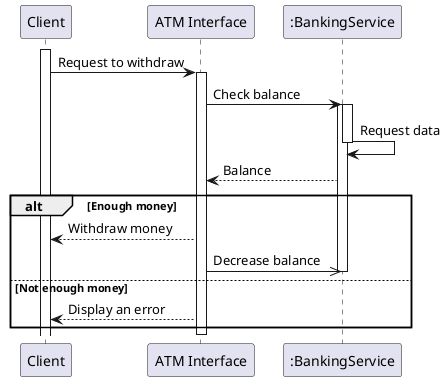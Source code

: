 @startuml Sequence diagram
activate Client
Client -> "ATM Interface" : Request to withdraw
activate "ATM Interface"
"ATM Interface" -> ":BankingService" : Check balance
activate ":BankingService"
activate ":BankingService"
":BankingService" -> ":BankingService" : Request data
deactivate ":BankingService"
":BankingService" --> "ATM Interface" : Balance

alt Enough money
"ATM Interface" --> Client : Withdraw money
"ATM Interface" ->> ":BankingService" : Decrease balance
deactivate ":BankingService"
else Not enough money
"ATM Interface" --> Client : Display an error
end
deactivate "ATM Interface"

@enduml